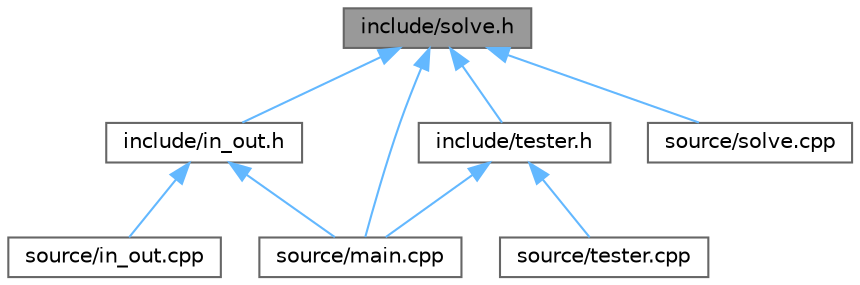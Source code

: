 digraph "include/solve.h"
{
 // LATEX_PDF_SIZE
  bgcolor="transparent";
  edge [fontname=Helvetica,fontsize=10,labelfontname=Helvetica,labelfontsize=10];
  node [fontname=Helvetica,fontsize=10,shape=box,height=0.2,width=0.4];
  Node1 [id="Node000001",label="include/solve.h",height=0.2,width=0.4,color="gray40", fillcolor="grey60", style="filled", fontcolor="black",tooltip="file that contains functions and enumerations required for solving quadratic equations"];
  Node1 -> Node2 [id="edge1_Node000001_Node000002",dir="back",color="steelblue1",style="solid",tooltip=" "];
  Node2 [id="Node000002",label="include/in_out.h",height=0.2,width=0.4,color="grey40", fillcolor="white", style="filled",URL="$in__out_8h.html",tooltip="file contains functions for input and output coefficients of quadratic equations"];
  Node2 -> Node3 [id="edge2_Node000002_Node000003",dir="back",color="steelblue1",style="solid",tooltip=" "];
  Node3 [id="Node000003",label="source/in_out.cpp",height=0.2,width=0.4,color="grey40", fillcolor="white", style="filled",URL="$in__out_8cpp.html",tooltip="file is responsible for input and output information required for solving any quadratic equation"];
  Node2 -> Node4 [id="edge3_Node000002_Node000004",dir="back",color="steelblue1",style="solid",tooltip=" "];
  Node4 [id="Node000004",label="source/main.cpp",height=0.2,width=0.4,color="grey40", fillcolor="white", style="filled",URL="$main_8cpp.html",tooltip="main file of all program"];
  Node1 -> Node5 [id="edge4_Node000001_Node000005",dir="back",color="steelblue1",style="solid",tooltip=" "];
  Node5 [id="Node000005",label="include/tester.h",height=0.2,width=0.4,color="grey40", fillcolor="white", style="filled",URL="$tester_8h.html",tooltip="file contains functions and structures for running unit-tests"];
  Node5 -> Node4 [id="edge5_Node000005_Node000004",dir="back",color="steelblue1",style="solid",tooltip=" "];
  Node5 -> Node6 [id="edge6_Node000005_Node000006",dir="back",color="steelblue1",style="solid",tooltip=" "];
  Node6 [id="Node000006",label="source/tester.cpp",height=0.2,width=0.4,color="grey40", fillcolor="white", style="filled",URL="$tester_8cpp.html",tooltip="file is responsible for running unit tests"];
  Node1 -> Node4 [id="edge7_Node000001_Node000004",dir="back",color="steelblue1",style="solid",tooltip=" "];
  Node1 -> Node7 [id="edge8_Node000001_Node000007",dir="back",color="steelblue1",style="solid",tooltip=" "];
  Node7 [id="Node000007",label="source/solve.cpp",height=0.2,width=0.4,color="grey40", fillcolor="white", style="filled",URL="$solve_8cpp.html",tooltip="file is responsible for solving quadratic equation with in_out.cpp file information"];
}

